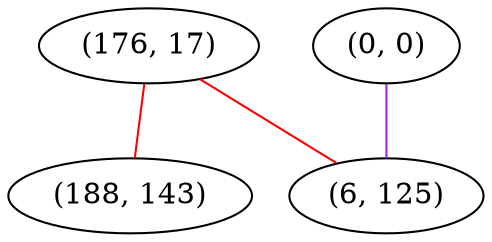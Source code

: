 graph "" {
"(176, 17)";
"(188, 143)";
"(0, 0)";
"(6, 125)";
"(176, 17)" -- "(188, 143)"  [color=red, key=0, weight=1];
"(176, 17)" -- "(6, 125)"  [color=red, key=0, weight=1];
"(0, 0)" -- "(6, 125)"  [color=purple, key=0, weight=4];
}
